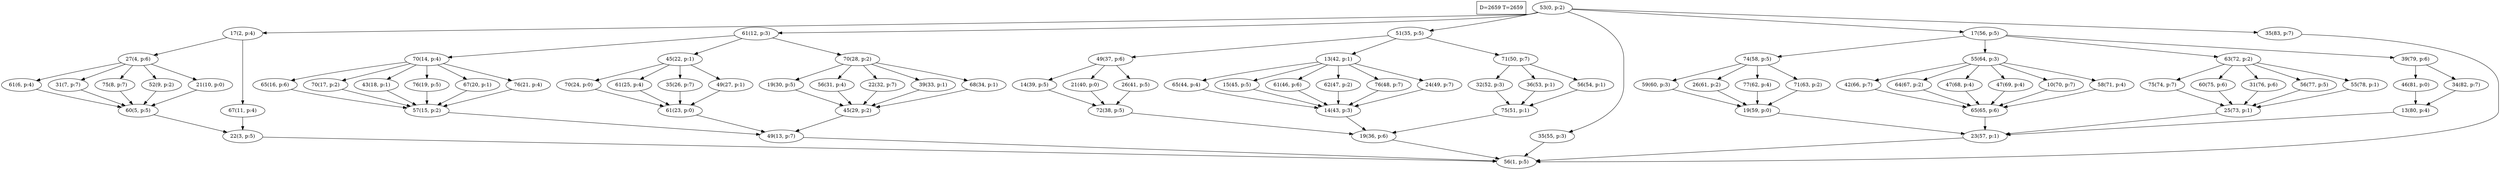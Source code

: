 digraph Task {
i [shape=box, label="D=2659 T=2659"]; 
0 [label="53(0, p:2)"];
1 [label="56(1, p:5)"];
2 [label="17(2, p:4)"];
3 [label="22(3, p:5)"];
4 [label="27(4, p:6)"];
5 [label="60(5, p:5)"];
6 [label="61(6, p:4)"];
7 [label="31(7, p:7)"];
8 [label="75(8, p:7)"];
9 [label="52(9, p:2)"];
10 [label="21(10, p:0)"];
11 [label="67(11, p:4)"];
12 [label="61(12, p:3)"];
13 [label="49(13, p:7)"];
14 [label="70(14, p:4)"];
15 [label="57(15, p:2)"];
16 [label="65(16, p:6)"];
17 [label="70(17, p:2)"];
18 [label="43(18, p:1)"];
19 [label="76(19, p:5)"];
20 [label="67(20, p:1)"];
21 [label="76(21, p:4)"];
22 [label="45(22, p:1)"];
23 [label="61(23, p:0)"];
24 [label="70(24, p:0)"];
25 [label="61(25, p:4)"];
26 [label="35(26, p:7)"];
27 [label="49(27, p:1)"];
28 [label="70(28, p:2)"];
29 [label="45(29, p:2)"];
30 [label="19(30, p:5)"];
31 [label="56(31, p:4)"];
32 [label="22(32, p:7)"];
33 [label="39(33, p:1)"];
34 [label="68(34, p:1)"];
35 [label="51(35, p:5)"];
36 [label="19(36, p:6)"];
37 [label="49(37, p:6)"];
38 [label="72(38, p:5)"];
39 [label="14(39, p:5)"];
40 [label="21(40, p:0)"];
41 [label="26(41, p:5)"];
42 [label="13(42, p:1)"];
43 [label="14(43, p:3)"];
44 [label="65(44, p:4)"];
45 [label="15(45, p:5)"];
46 [label="61(46, p:6)"];
47 [label="62(47, p:2)"];
48 [label="76(48, p:7)"];
49 [label="24(49, p:7)"];
50 [label="71(50, p:7)"];
51 [label="75(51, p:1)"];
52 [label="32(52, p:3)"];
53 [label="36(53, p:1)"];
54 [label="56(54, p:1)"];
55 [label="35(55, p:3)"];
56 [label="17(56, p:5)"];
57 [label="23(57, p:1)"];
58 [label="74(58, p:5)"];
59 [label="19(59, p:0)"];
60 [label="59(60, p:3)"];
61 [label="26(61, p:2)"];
62 [label="77(62, p:4)"];
63 [label="71(63, p:2)"];
64 [label="55(64, p:3)"];
65 [label="65(65, p:6)"];
66 [label="42(66, p:7)"];
67 [label="64(67, p:2)"];
68 [label="47(68, p:4)"];
69 [label="47(69, p:4)"];
70 [label="10(70, p:7)"];
71 [label="58(71, p:4)"];
72 [label="63(72, p:2)"];
73 [label="25(73, p:1)"];
74 [label="75(74, p:7)"];
75 [label="60(75, p:6)"];
76 [label="31(76, p:6)"];
77 [label="56(77, p:5)"];
78 [label="55(78, p:1)"];
79 [label="39(79, p:6)"];
80 [label="13(80, p:4)"];
81 [label="46(81, p:0)"];
82 [label="34(82, p:7)"];
83 [label="35(83, p:7)"];
0 -> 2;
0 -> 12;
0 -> 35;
0 -> 55;
0 -> 56;
0 -> 83;
2 -> 4;
2 -> 11;
3 -> 1;
4 -> 6;
4 -> 7;
4 -> 8;
4 -> 9;
4 -> 10;
5 -> 3;
6 -> 5;
7 -> 5;
8 -> 5;
9 -> 5;
10 -> 5;
11 -> 3;
12 -> 14;
12 -> 22;
12 -> 28;
13 -> 1;
14 -> 16;
14 -> 17;
14 -> 18;
14 -> 19;
14 -> 20;
14 -> 21;
15 -> 13;
16 -> 15;
17 -> 15;
18 -> 15;
19 -> 15;
20 -> 15;
21 -> 15;
22 -> 24;
22 -> 25;
22 -> 26;
22 -> 27;
23 -> 13;
24 -> 23;
25 -> 23;
26 -> 23;
27 -> 23;
28 -> 30;
28 -> 31;
28 -> 32;
28 -> 33;
28 -> 34;
29 -> 13;
30 -> 29;
31 -> 29;
32 -> 29;
33 -> 29;
34 -> 29;
35 -> 37;
35 -> 42;
35 -> 50;
36 -> 1;
37 -> 39;
37 -> 40;
37 -> 41;
38 -> 36;
39 -> 38;
40 -> 38;
41 -> 38;
42 -> 44;
42 -> 45;
42 -> 46;
42 -> 47;
42 -> 48;
42 -> 49;
43 -> 36;
44 -> 43;
45 -> 43;
46 -> 43;
47 -> 43;
48 -> 43;
49 -> 43;
50 -> 52;
50 -> 53;
50 -> 54;
51 -> 36;
52 -> 51;
53 -> 51;
54 -> 51;
55 -> 1;
56 -> 58;
56 -> 64;
56 -> 72;
56 -> 79;
57 -> 1;
58 -> 60;
58 -> 61;
58 -> 62;
58 -> 63;
59 -> 57;
60 -> 59;
61 -> 59;
62 -> 59;
63 -> 59;
64 -> 66;
64 -> 67;
64 -> 68;
64 -> 69;
64 -> 70;
64 -> 71;
65 -> 57;
66 -> 65;
67 -> 65;
68 -> 65;
69 -> 65;
70 -> 65;
71 -> 65;
72 -> 74;
72 -> 75;
72 -> 76;
72 -> 77;
72 -> 78;
73 -> 57;
74 -> 73;
75 -> 73;
76 -> 73;
77 -> 73;
78 -> 73;
79 -> 81;
79 -> 82;
80 -> 57;
81 -> 80;
82 -> 80;
83 -> 1;
}